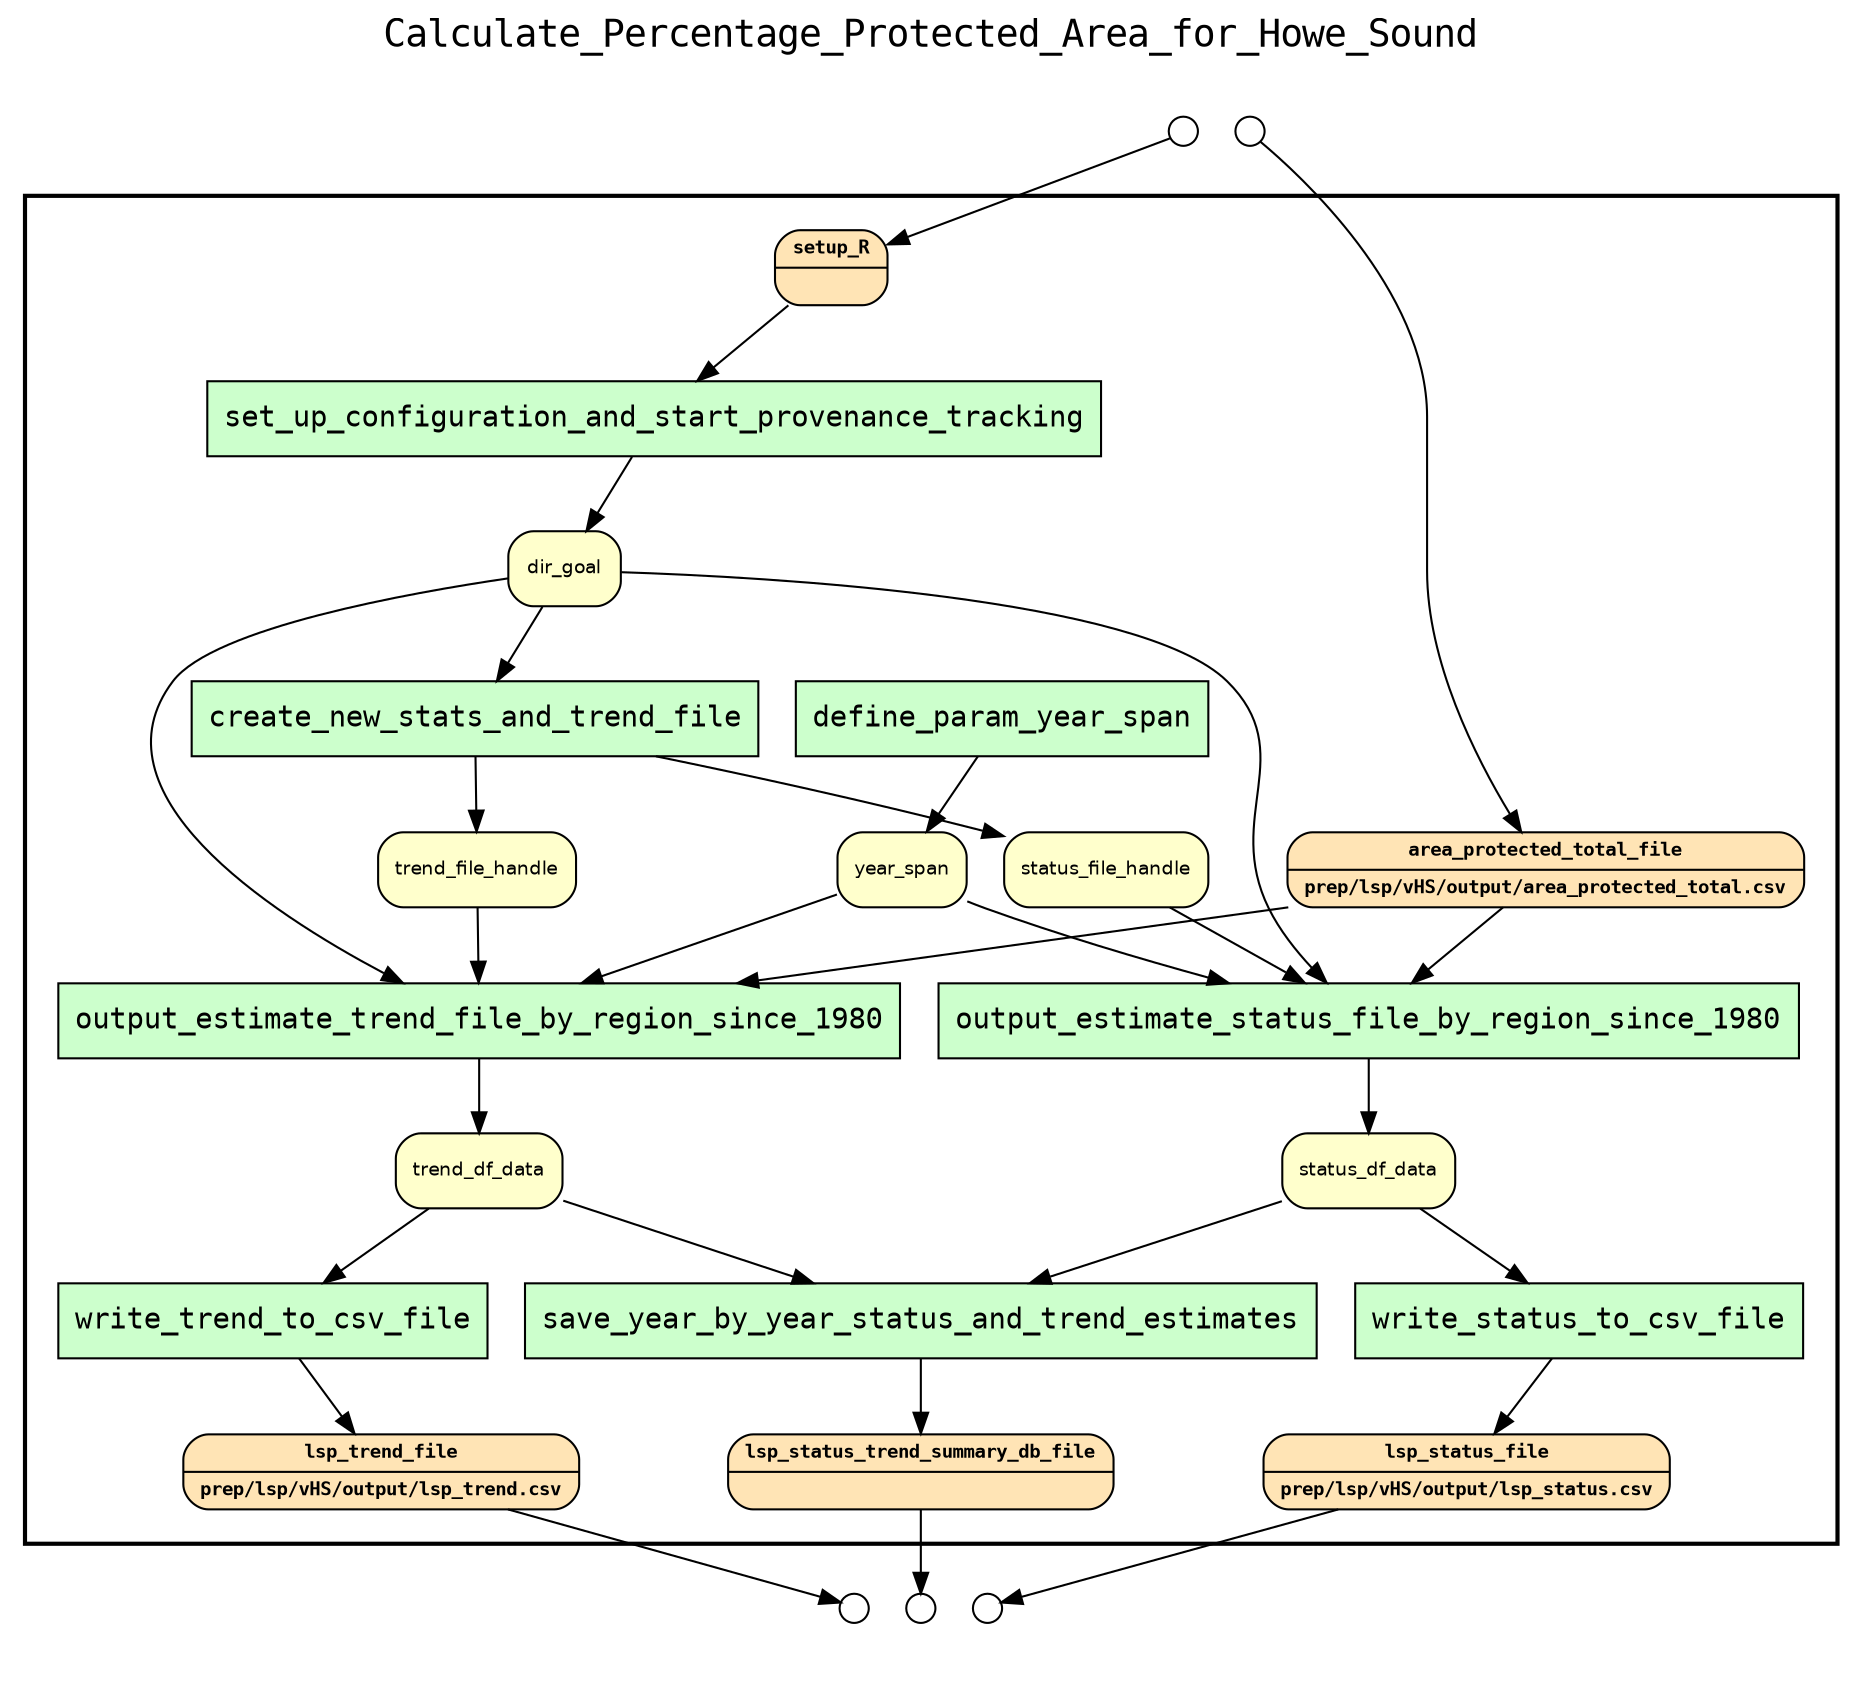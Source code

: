 
digraph yw_data_view {
rankdir=TB
fontname=Courier; fontsize=18; labelloc=t
label="Calculate_Percentage_Protected_Area_for_Howe_Sound"
subgraph cluster_workflow { label=""; color=black; penwidth=2
subgraph cluster_workflow_inner { label=""; color=white
node[shape=box style="filled" fillcolor="#CCFFCC" peripheries=1 fontname=Courier]
set_up_configuration_and_start_provenance_tracking
create_new_stats_and_trend_file
define_param_year_span
output_estimate_status_file_by_region_since_1980
write_status_to_csv_file
output_estimate_trend_file_by_region_since_1980
write_trend_to_csv_file
save_year_by_year_status_and_trend_estimates
node[shape=box style="filled" fillcolor="#CCFFCC" peripheries=1 fontname=Courier]
node[shape=box style="rounded,filled" fillcolor="#FFE4B5" peripheries=1 fontname="Courier-Bold" fontsize=9]
setup_R[shape=record rankdir=LR label="{<f0> setup_R |<f1>}"]
area_protected_total_file[shape=record rankdir=LR label="{<f0> area_protected_total_file |<f1>prep/lsp/vHS/output/area_protected_total.csv\l}"]
node[shape=box style="rounded,filled" fillcolor="#FFFFCC" peripheries=1 fontname=Helvetica]
dir_goal
status_file_handle
trend_file_handle
year_span
status_df_data
trend_df_data
node[shape=box style="rounded,filled" fillcolor="#FFE4B5" peripheries=1 fontname="Courier-Bold" fontsize=9]
lsp_status_file[shape=record rankdir=LR label="{<f0> lsp_status_file |<f1>prep/lsp/vHS/output/lsp_status.csv\l}"]
lsp_trend_file[shape=record rankdir=LR label="{<f0> lsp_trend_file |<f1>prep/lsp/vHS/output/lsp_trend.csv\l}"]
lsp_status_trend_summary_db_file[shape=record rankdir=LR label="{<f0> lsp_status_trend_summary_db_file |<f1>}"]
node[shape=box style="rounded,filled" fillcolor="#FFFFFF" peripheries=1 fontname=Helvetica]
}}
subgraph cluster_inflows { label=""; color=white; penwidth=2
subgraph cluster_inflows_inner { label=""; color=white
node[shape=circle fillcolor="#FFFFFF" peripheries=1 width=0.2]
setup_R_inflow [label=""]
area_protected_total_file_inflow [label=""]
}}
subgraph cluster_outflows { label=""; color=white; penwidth=2
subgraph cluster_outflows_inner { label=""; color=white
node[shape=circle fillcolor="#FFFFFF" peripheries=1 width=0.2]
lsp_status_trend_summary_db_file_outflow [label=""]
lsp_trend_file_outflow [label=""]
lsp_status_file_outflow [label=""]
}}
setup_R -> set_up_configuration_and_start_provenance_tracking
dir_goal -> create_new_stats_and_trend_file
dir_goal -> output_estimate_status_file_by_region_since_1980
dir_goal -> output_estimate_trend_file_by_region_since_1980
status_file_handle -> output_estimate_status_file_by_region_since_1980
trend_file_handle -> output_estimate_trend_file_by_region_since_1980
year_span -> output_estimate_status_file_by_region_since_1980
year_span -> output_estimate_trend_file_by_region_since_1980
area_protected_total_file -> output_estimate_status_file_by_region_since_1980
area_protected_total_file -> output_estimate_trend_file_by_region_since_1980
status_df_data -> write_status_to_csv_file
status_df_data -> save_year_by_year_status_and_trend_estimates
trend_df_data -> write_trend_to_csv_file
trend_df_data -> save_year_by_year_status_and_trend_estimates
set_up_configuration_and_start_provenance_tracking -> dir_goal
create_new_stats_and_trend_file -> status_file_handle
create_new_stats_and_trend_file -> trend_file_handle
define_param_year_span -> year_span
output_estimate_status_file_by_region_since_1980 -> status_df_data
write_status_to_csv_file -> lsp_status_file
output_estimate_trend_file_by_region_since_1980 -> trend_df_data
write_trend_to_csv_file -> lsp_trend_file
save_year_by_year_status_and_trend_estimates -> lsp_status_trend_summary_db_file
setup_R_inflow -> setup_R
area_protected_total_file_inflow -> area_protected_total_file
lsp_status_trend_summary_db_file -> lsp_status_trend_summary_db_file_outflow
lsp_trend_file -> lsp_trend_file_outflow
lsp_status_file -> lsp_status_file_outflow
}


